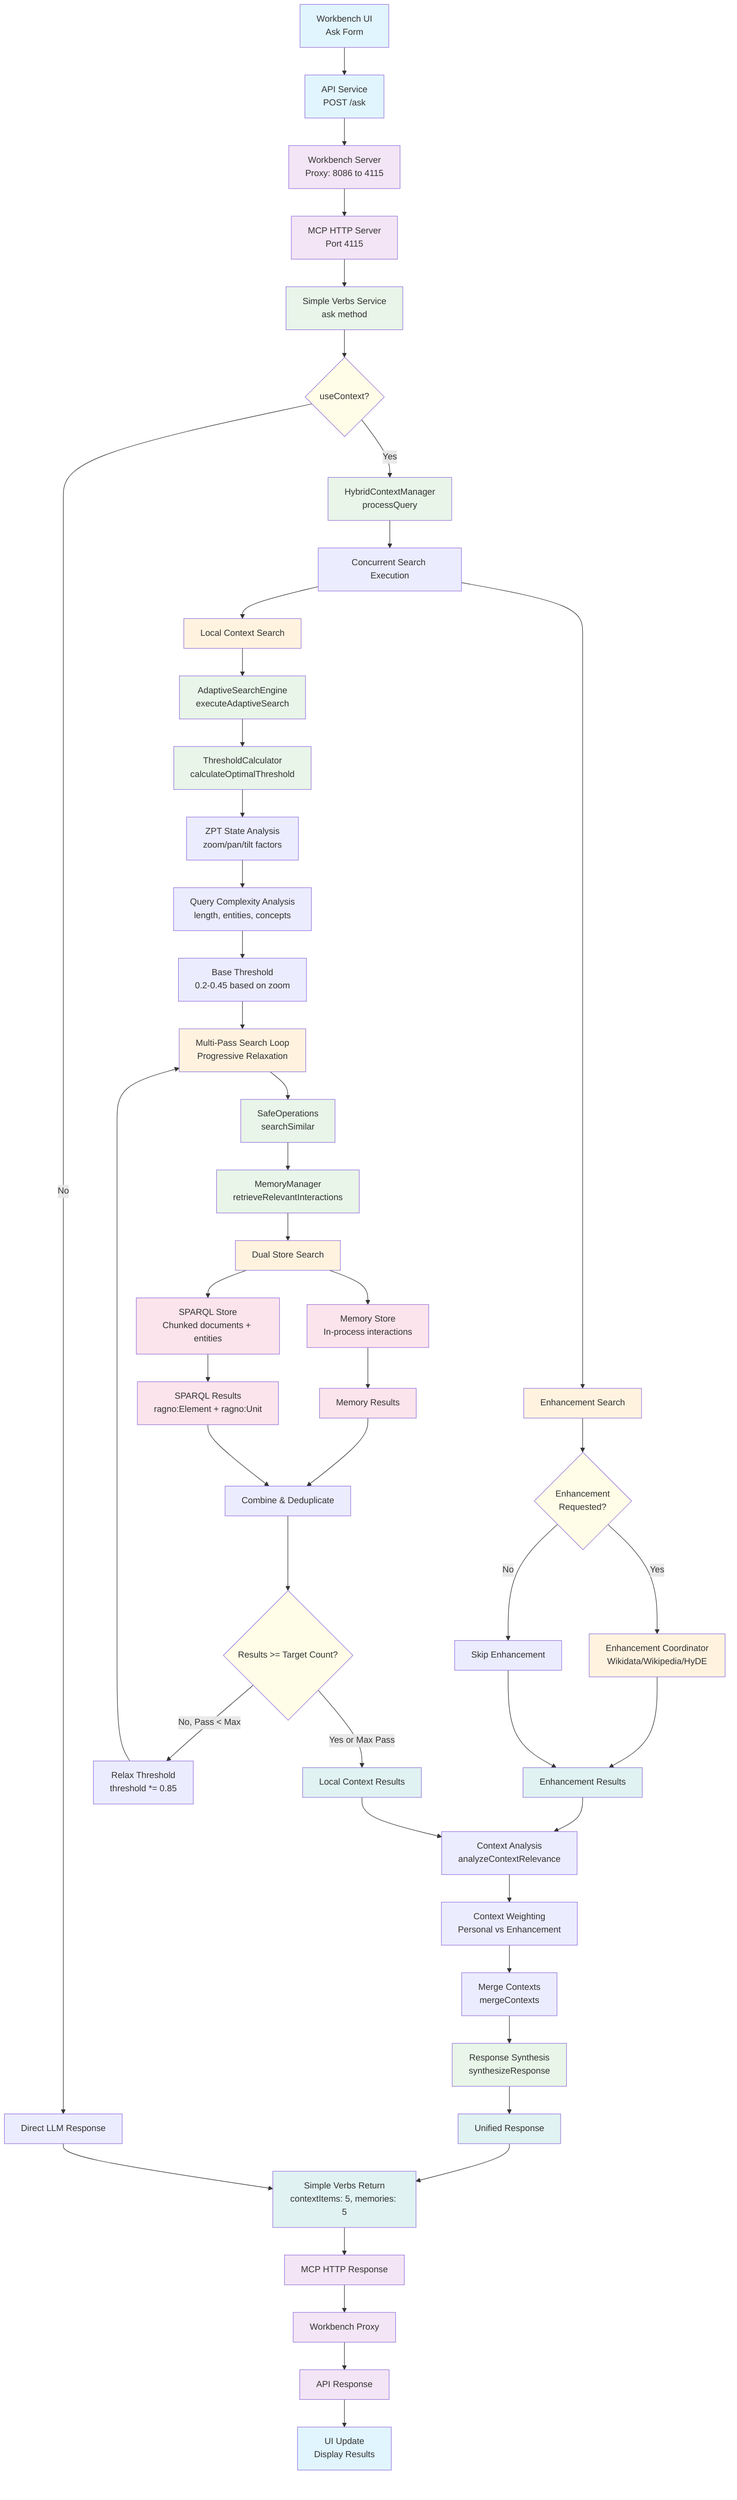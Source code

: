 graph TD
    %% User Interface Layer
    UI["Workbench UI<br/>Ask Form"] --> API["API Service<br/>POST /ask"]
    
    %% Network Layer
    API --> WS["Workbench Server<br/>Proxy: 8086 to 4115"]
    WS --> MCP["MCP HTTP Server<br/>Port 4115"]
    
    %% Main Processing
    MCP --> SV["Simple Verbs Service<br/>ask method"]
    
    %% Decision Point
    SV --> DC{useContext?}
    DC -->|Yes| HCM["HybridContextManager<br/>processQuery"]
    DC -->|No| LLM_ONLY["Direct LLM Response"]
    
    %% Hybrid Context Manager Flow
    HCM --> CONCURRENT["Concurrent Search Execution"]
    
    %% Enhancement Path
    CONCURRENT --> ENH_SEARCH["Enhancement Search"]
    ENH_SEARCH --> ENH_CHECK{Enhancement<br/>Requested?}
    ENH_CHECK -->|Yes| EC["Enhancement Coordinator<br/>Wikidata/Wikipedia/HyDE"]
    ENH_CHECK -->|No| ENH_SKIP["Skip Enhancement"]
    EC --> ENH_RESULT["Enhancement Results"]
    ENH_SKIP --> ENH_RESULT
    
    %% Local Context Path
    CONCURRENT --> LOCAL_SEARCH["Local Context Search"]
    LOCAL_SEARCH --> ASE["AdaptiveSearchEngine<br/>executeAdaptiveSearch"]
    
    %% Adaptive Search Engine Process
    ASE --> TC["ThresholdCalculator<br/>calculateOptimalThreshold"]
    TC --> ZPT_ANALYSIS["ZPT State Analysis<br/>zoom/pan/tilt factors"]
    ZPT_ANALYSIS --> QUERY_ANALYSIS["Query Complexity Analysis<br/>length, entities, concepts"]
    QUERY_ANALYSIS --> BASE_THRESHOLD["Base Threshold<br/>0.2-0.45 based on zoom"]
    
    %% Multi-Pass Search
    BASE_THRESHOLD --> MULTI_PASS["Multi-Pass Search Loop<br/>Progressive Relaxation"]
    MULTI_PASS --> SO["SafeOperations<br/>searchSimilar"]
    SO --> MM["MemoryManager<br/>retrieveRelevantInteractions"]
    
    %% Dual Store Search
    MM --> DUAL_SEARCH["Dual Store Search"]
    DUAL_SEARCH --> MEM_STORE["Memory Store<br/>In-process interactions"]
    DUAL_SEARCH --> SPARQL_STORE["SPARQL Store<br/>Chunked documents + entities"]
    
    %% Store Results
    MEM_STORE --> MEM_RESULTS["Memory Results"]
    SPARQL_STORE --> SPARQL_RESULTS["SPARQL Results<br/>ragno:Element + ragno:Unit"]
    
    %% Combine Results
    MEM_RESULTS --> COMBINE["Combine & Deduplicate"]
    SPARQL_RESULTS --> COMBINE
    COMBINE --> THRESHOLD_CHECK{"Results >= Target Count?"}
    
    %% Threshold Relaxation
    THRESHOLD_CHECK -->|"No, Pass < Max"| RELAX["Relax Threshold<br/>threshold *= 0.85"]
    RELAX --> MULTI_PASS
    THRESHOLD_CHECK -->|"Yes or Max Pass"| LOCAL_RESULTS["Local Context Results"]
    
    %% Context Analysis and Merging
    ENH_RESULT --> CONTEXT_ANALYSIS["Context Analysis<br/>analyzeContextRelevance"]
    LOCAL_RESULTS --> CONTEXT_ANALYSIS
    CONTEXT_ANALYSIS --> WEIGHTING["Context Weighting<br/>Personal vs Enhancement"]
    WEIGHTING --> MERGE["Merge Contexts<br/>mergeContexts"]
    
    %% Response Synthesis
    MERGE --> SYNTHESIS["Response Synthesis<br/>synthesizeResponse"]
    SYNTHESIS --> UNIFIED["Unified Response"]
    
    %% Return Path
    UNIFIED --> SV_RETURN["Simple Verbs Return<br/>contextItems: 5, memories: 5"]
    LLM_ONLY --> SV_RETURN
    SV_RETURN --> MCP_RETURN["MCP HTTP Response"]
    MCP_RETURN --> WS_RETURN["Workbench Proxy"]
    WS_RETURN --> API_RETURN["API Response"]
    API_RETURN --> UI_UPDATE["UI Update<br/>Display Results"]
    
    %% Styling
    classDef ui fill:#e1f5fe
    classDef network fill:#f3e5f5
    classDef processing fill:#e8f5e8
    classDef search fill:#fff3e0
    classDef storage fill:#fce4ec
    classDef decision fill:#fffde7
    classDef results fill:#e0f2f1
    
    class UI,API,UI_UPDATE ui
    class WS,MCP,MCP_RETURN,WS_RETURN,API_RETURN network
    class SV,HCM,ASE,TC,SO,MM,SYNTHESIS processing
    class ENH_SEARCH,EC,LOCAL_SEARCH,MULTI_PASS,DUAL_SEARCH search
    class MEM_STORE,SPARQL_STORE,MEM_RESULTS,SPARQL_RESULTS storage
    class DC,ENH_CHECK,THRESHOLD_CHECK decision
    class ENH_RESULT,LOCAL_RESULTS,UNIFIED,SV_RETURN results